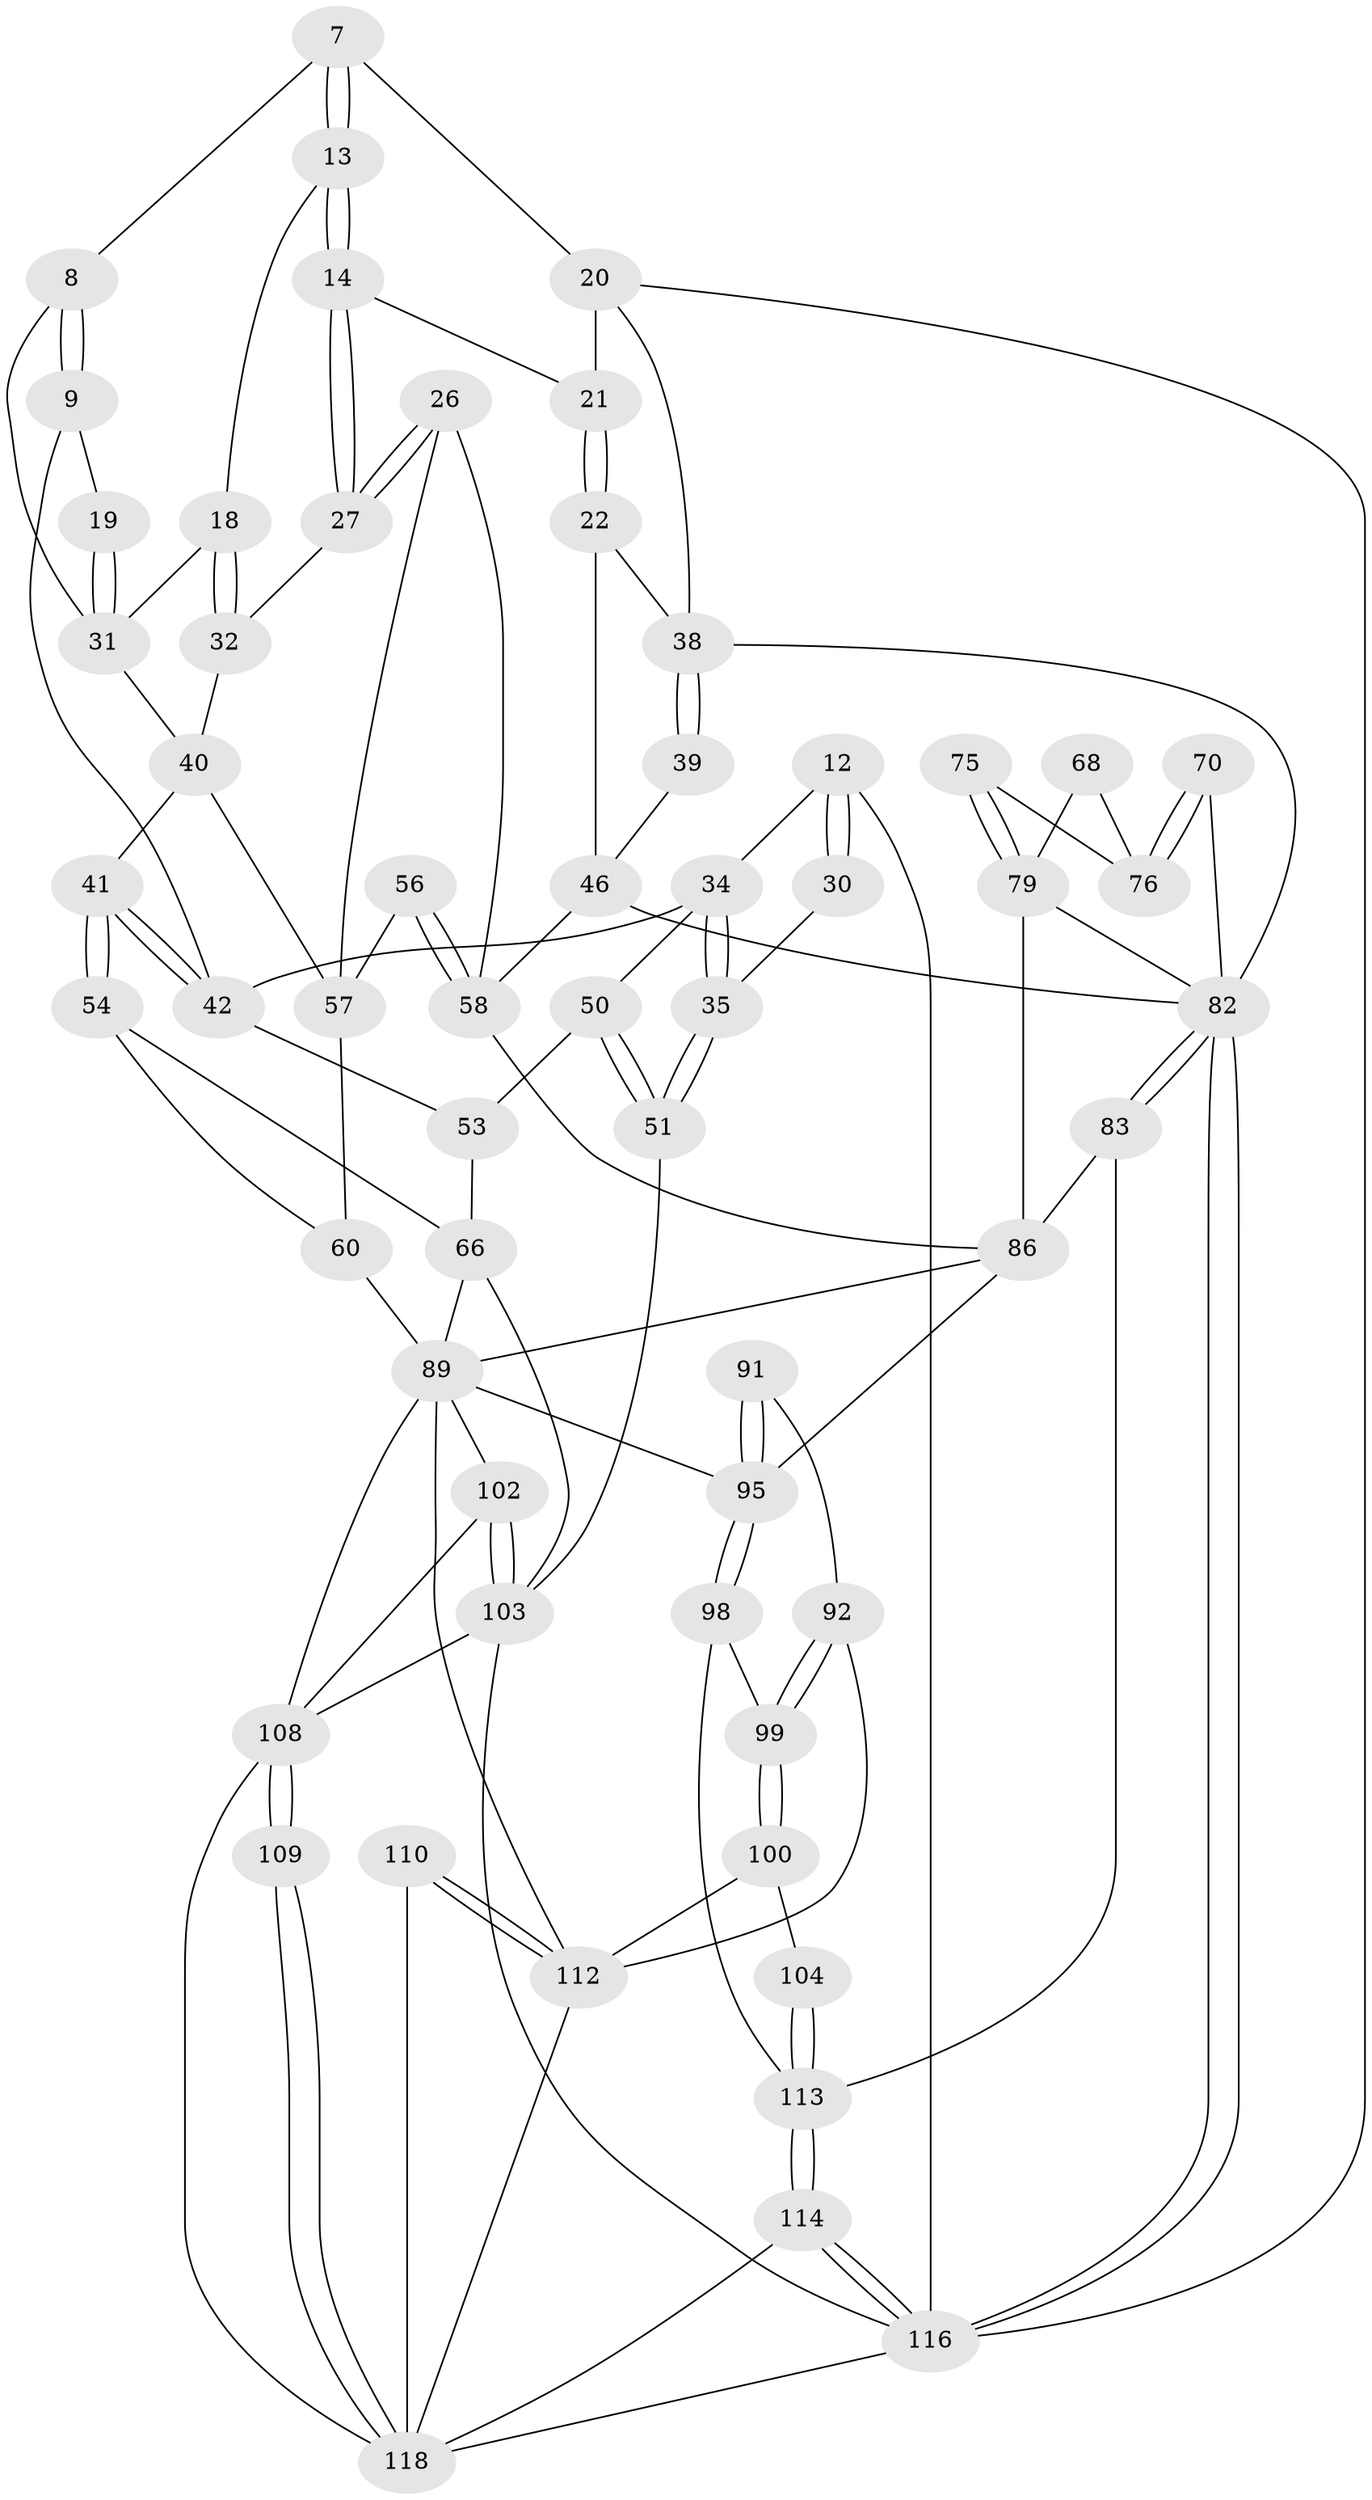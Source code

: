 // original degree distribution, {3: 0.025423728813559324, 5: 0.4491525423728814, 6: 0.2627118644067797, 4: 0.2627118644067797}
// Generated by graph-tools (version 1.1) at 2025/00/03/09/25 05:00:06]
// undirected, 59 vertices, 131 edges
graph export_dot {
graph [start="1"]
  node [color=gray90,style=filled];
  7 [pos="+0.2857340904263289+0"];
  8 [pos="+0.29032774963618724+0.008868434025733554"];
  9 [pos="+0.23199205400633788+0.13494920441348424"];
  12 [pos="+0.12181767379971684+0.06898625006258836",super="+6+5"];
  13 [pos="+0.44184333430796535+0.06728107117160968"];
  14 [pos="+0.5043113807481785+0.06585665435833561"];
  18 [pos="+0.39315391233582253+0.10689411646756299"];
  19 [pos="+0.30683055632818607+0.15403641131621937"];
  20 [pos="+0.9245627335646169+0.08844223856101037",super="+3+2"];
  21 [pos="+0.6782181305357752+0",super="+15"];
  22 [pos="+0.7174729709147014+0.07208393203006004"];
  26 [pos="+0.5954628230878811+0.23608265390229533"];
  27 [pos="+0.5087529106948596+0.19424063993967614"];
  30 [pos="+0+0.130854040665647"];
  31 [pos="+0.32149207293938736+0.16777698449984954",super="+17+16"];
  32 [pos="+0.4251372049104164+0.22662910486413235"];
  34 [pos="+0.047686498638117594+0.1967283806896435",super="+11"];
  35 [pos="+0+0.15752835361122985"];
  38 [pos="+1+0.2689392132308574",super="+28+29"];
  39 [pos="+0.8534245832063421+0.2092354741060964"];
  40 [pos="+0.3662938430444507+0.29044873927454307",super="+33"];
  41 [pos="+0.27139410655337914+0.30038562713637607"];
  42 [pos="+0.2038099330850252+0.2615945438078462",super="+10"];
  46 [pos="+0.7869899910619799+0.35000605543741353",super="+43"];
  50 [pos="+0+0.44945159247267985",super="+45"];
  51 [pos="+0+0.4537558956360027"];
  53 [pos="+0.06852849470870971+0.46565715812859665",super="+44"];
  54 [pos="+0.2452893521647199+0.3732047262790942"];
  56 [pos="+0.597749432492429+0.30939731314816515"];
  57 [pos="+0.4246477862397197+0.39487887860056803",super="+52"];
  58 [pos="+0.6124315642560723+0.5008360901007748",super="+47+25"];
  60 [pos="+0.2697474183195191+0.4313218409690673",super="+59"];
  66 [pos="+0.09874972046984033+0.48971306953432886",super="+55"];
  68 [pos="+0.9879297742535332+0.383943569589337"];
  70 [pos="+1+0.5976054919528859"];
  75 [pos="+0.9094741544345539+0.5506416296122134"];
  76 [pos="+0.9400667123383094+0.5529030584846686",super="+71"];
  79 [pos="+0.8713758596591691+0.6210564350384387",super="+62+67"];
  82 [pos="+1+0.9612021791755303",super="+69+49"];
  83 [pos="+0.9121721765058745+0.8019705383649032"];
  86 [pos="+0.7548827938969389+0.643509202287568",super="+64+84"];
  89 [pos="+0.2895137255728096+0.7130425671119411",super="+81+65+80+78"];
  91 [pos="+0.6020768263168866+0.7450362758505769"];
  92 [pos="+0.593081456030157+0.7656207895666366"];
  95 [pos="+0.6979750410727468+0.7573891072446186",super="+87+88"];
  98 [pos="+0.7181656561950366+0.7927208727751066"];
  99 [pos="+0.6027994475561937+0.786586176761908"];
  100 [pos="+0.5945217950763971+0.8631906150285278"];
  102 [pos="+0.08862044628728648+0.8722605113008496",super="+90"];
  103 [pos="+0.0271248906348939+0.9167399946787597",super="+85"];
  104 [pos="+0.6576959000593074+0.881565560031586"];
  108 [pos="+0.19589460479949264+0.9538375813520921",super="+105+106+107"];
  109 [pos="+0.1609232931471624+1"];
  110 [pos="+0.3424132425143785+0.7614774731580433"];
  112 [pos="+0.44416683836051096+0.9208916982593435",super="+101+94"];
  113 [pos="+0.6805023802287764+1",super="+96+97"];
  114 [pos="+0.6540875236657488+1"];
  116 [pos="+1+1",super="+4+74"];
  118 [pos="+0.216874681673097+1",super="+117"];
  7 -- 8;
  7 -- 13;
  7 -- 13;
  7 -- 20;
  8 -- 9;
  8 -- 9;
  8 -- 31;
  9 -- 19;
  9 -- 42;
  12 -- 30 [weight=2];
  12 -- 30;
  12 -- 116 [weight=2];
  12 -- 34;
  13 -- 14;
  13 -- 14;
  13 -- 18;
  14 -- 27;
  14 -- 27;
  14 -- 21;
  18 -- 32;
  18 -- 32;
  18 -- 31;
  19 -- 31 [weight=2];
  19 -- 31;
  20 -- 21 [weight=2];
  20 -- 116;
  20 -- 38;
  21 -- 22;
  21 -- 22;
  22 -- 38;
  22 -- 46;
  26 -- 27;
  26 -- 27;
  26 -- 57;
  26 -- 58;
  27 -- 32;
  30 -- 35;
  31 -- 40;
  32 -- 40;
  34 -- 35;
  34 -- 35;
  34 -- 50;
  34 -- 42;
  35 -- 51;
  35 -- 51;
  38 -- 39 [weight=2];
  38 -- 39;
  38 -- 82;
  39 -- 46;
  40 -- 41;
  40 -- 57;
  41 -- 42;
  41 -- 42;
  41 -- 54;
  41 -- 54;
  42 -- 53;
  46 -- 82;
  46 -- 58 [weight=2];
  50 -- 51;
  50 -- 51;
  50 -- 53 [weight=2];
  51 -- 103;
  53 -- 66;
  54 -- 60;
  54 -- 66;
  56 -- 57;
  56 -- 58 [weight=2];
  56 -- 58;
  57 -- 60;
  58 -- 86;
  60 -- 89 [weight=2];
  66 -- 89;
  66 -- 103;
  68 -- 76;
  68 -- 79;
  70 -- 76 [weight=2];
  70 -- 76;
  70 -- 82;
  75 -- 76;
  75 -- 79 [weight=2];
  75 -- 79;
  79 -- 86 [weight=2];
  79 -- 82;
  82 -- 83;
  82 -- 83;
  82 -- 116 [weight=2];
  82 -- 116;
  83 -- 86;
  83 -- 113;
  86 -- 89;
  86 -- 95;
  89 -- 102;
  89 -- 95;
  89 -- 112;
  89 -- 108;
  91 -- 92;
  91 -- 95 [weight=2];
  91 -- 95;
  92 -- 99;
  92 -- 99;
  92 -- 112;
  95 -- 98;
  95 -- 98;
  98 -- 99;
  98 -- 113;
  99 -- 100;
  99 -- 100;
  100 -- 104;
  100 -- 112;
  102 -- 103 [weight=2];
  102 -- 103;
  102 -- 108;
  103 -- 116;
  103 -- 108;
  104 -- 113 [weight=2];
  104 -- 113;
  108 -- 109 [weight=2];
  108 -- 109;
  108 -- 118;
  109 -- 118;
  109 -- 118;
  110 -- 112 [weight=2];
  110 -- 112;
  110 -- 118;
  112 -- 118;
  113 -- 114;
  113 -- 114;
  114 -- 116;
  114 -- 116;
  114 -- 118;
  116 -- 118;
}
